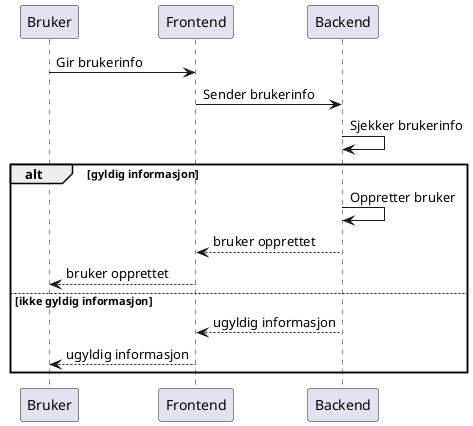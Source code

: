 @startuml


Bruker -> Frontend: Gir brukerinfo
Frontend -> Backend: Sender brukerinfo
Backend -> Backend: Sjekker brukerinfo

alt gyldig informasjon
 Backend -> Backend: Oppretter bruker
 Backend --> Frontend: bruker opprettet
 Frontend --> Bruker: bruker opprettet
else  ikke gyldig informasjon
 Backend --> Frontend: ugyldig informasjon
 Frontend --> Bruker: ugyldig informasjon
end


@enduml